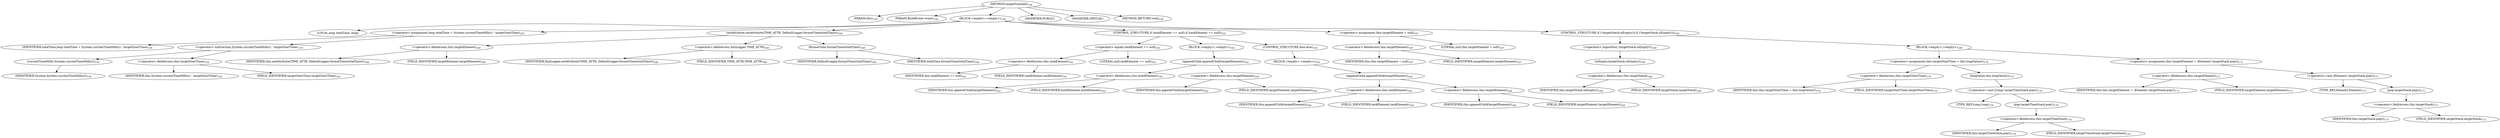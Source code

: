 digraph "targetFinished" {  
"337" [label = <(METHOD,targetFinished)<SUB>158</SUB>> ]
"338" [label = <(PARAM,this)<SUB>158</SUB>> ]
"339" [label = <(PARAM,BuildEvent event)<SUB>158</SUB>> ]
"340" [label = <(BLOCK,&lt;empty&gt;,&lt;empty&gt;)<SUB>158</SUB>> ]
"341" [label = <(LOCAL,long totalTime: long)> ]
"342" [label = <(&lt;operator&gt;.assignment,long totalTime = System.currentTimeMillis() - targetStartTime)<SUB>159</SUB>> ]
"343" [label = <(IDENTIFIER,totalTime,long totalTime = System.currentTimeMillis() - targetStartTime)<SUB>159</SUB>> ]
"344" [label = <(&lt;operator&gt;.subtraction,System.currentTimeMillis() - targetStartTime)<SUB>159</SUB>> ]
"345" [label = <(currentTimeMillis,System.currentTimeMillis())<SUB>159</SUB>> ]
"346" [label = <(IDENTIFIER,System,System.currentTimeMillis())<SUB>159</SUB>> ]
"347" [label = <(&lt;operator&gt;.fieldAccess,this.targetStartTime)<SUB>159</SUB>> ]
"348" [label = <(IDENTIFIER,this,System.currentTimeMillis() - targetStartTime)<SUB>159</SUB>> ]
"349" [label = <(FIELD_IDENTIFIER,targetStartTime,targetStartTime)<SUB>159</SUB>> ]
"350" [label = <(setAttribute,setAttribute(TIME_ATTR, DefaultLogger.formatTime(totalTime)))<SUB>160</SUB>> ]
"351" [label = <(&lt;operator&gt;.fieldAccess,this.targetElement)<SUB>160</SUB>> ]
"352" [label = <(IDENTIFIER,this,setAttribute(TIME_ATTR, DefaultLogger.formatTime(totalTime)))<SUB>160</SUB>> ]
"353" [label = <(FIELD_IDENTIFIER,targetElement,targetElement)<SUB>160</SUB>> ]
"354" [label = <(&lt;operator&gt;.fieldAccess,XmlLogger.TIME_ATTR)<SUB>160</SUB>> ]
"355" [label = <(IDENTIFIER,XmlLogger,setAttribute(TIME_ATTR, DefaultLogger.formatTime(totalTime)))<SUB>160</SUB>> ]
"356" [label = <(FIELD_IDENTIFIER,TIME_ATTR,TIME_ATTR)<SUB>160</SUB>> ]
"357" [label = <(formatTime,formatTime(totalTime))<SUB>160</SUB>> ]
"358" [label = <(IDENTIFIER,DefaultLogger,formatTime(totalTime))<SUB>160</SUB>> ]
"359" [label = <(IDENTIFIER,totalTime,formatTime(totalTime))<SUB>160</SUB>> ]
"360" [label = <(CONTROL_STRUCTURE,if (taskElement == null),if (taskElement == null))<SUB>161</SUB>> ]
"361" [label = <(&lt;operator&gt;.equals,taskElement == null)<SUB>161</SUB>> ]
"362" [label = <(&lt;operator&gt;.fieldAccess,this.taskElement)<SUB>161</SUB>> ]
"363" [label = <(IDENTIFIER,this,taskElement == null)<SUB>161</SUB>> ]
"364" [label = <(FIELD_IDENTIFIER,taskElement,taskElement)<SUB>161</SUB>> ]
"365" [label = <(LITERAL,null,taskElement == null)<SUB>161</SUB>> ]
"366" [label = <(BLOCK,&lt;empty&gt;,&lt;empty&gt;)<SUB>161</SUB>> ]
"367" [label = <(appendChild,appendChild(targetElement))<SUB>162</SUB>> ]
"368" [label = <(&lt;operator&gt;.fieldAccess,this.buildElement)<SUB>162</SUB>> ]
"369" [label = <(IDENTIFIER,this,appendChild(targetElement))<SUB>162</SUB>> ]
"370" [label = <(FIELD_IDENTIFIER,buildElement,buildElement)<SUB>162</SUB>> ]
"371" [label = <(&lt;operator&gt;.fieldAccess,this.targetElement)<SUB>162</SUB>> ]
"372" [label = <(IDENTIFIER,this,appendChild(targetElement))<SUB>162</SUB>> ]
"373" [label = <(FIELD_IDENTIFIER,targetElement,targetElement)<SUB>162</SUB>> ]
"374" [label = <(CONTROL_STRUCTURE,else,else)<SUB>163</SUB>> ]
"375" [label = <(BLOCK,&lt;empty&gt;,&lt;empty&gt;)<SUB>163</SUB>> ]
"376" [label = <(appendChild,appendChild(targetElement))<SUB>164</SUB>> ]
"377" [label = <(&lt;operator&gt;.fieldAccess,this.taskElement)<SUB>164</SUB>> ]
"378" [label = <(IDENTIFIER,this,appendChild(targetElement))<SUB>164</SUB>> ]
"379" [label = <(FIELD_IDENTIFIER,taskElement,taskElement)<SUB>164</SUB>> ]
"380" [label = <(&lt;operator&gt;.fieldAccess,this.targetElement)<SUB>164</SUB>> ]
"381" [label = <(IDENTIFIER,this,appendChild(targetElement))<SUB>164</SUB>> ]
"382" [label = <(FIELD_IDENTIFIER,targetElement,targetElement)<SUB>164</SUB>> ]
"383" [label = <(&lt;operator&gt;.assignment,this.targetElement = null)<SUB>167</SUB>> ]
"384" [label = <(&lt;operator&gt;.fieldAccess,this.targetElement)<SUB>167</SUB>> ]
"385" [label = <(IDENTIFIER,this,this.targetElement = null)<SUB>167</SUB>> ]
"386" [label = <(FIELD_IDENTIFIER,targetElement,targetElement)<SUB>167</SUB>> ]
"387" [label = <(LITERAL,null,this.targetElement = null)<SUB>167</SUB>> ]
"388" [label = <(CONTROL_STRUCTURE,if (!targetStack.isEmpty()),if (!targetStack.isEmpty()))<SUB>169</SUB>> ]
"389" [label = <(&lt;operator&gt;.logicalNot,!targetStack.isEmpty())<SUB>169</SUB>> ]
"390" [label = <(isEmpty,targetStack.isEmpty())<SUB>169</SUB>> ]
"391" [label = <(&lt;operator&gt;.fieldAccess,this.targetStack)<SUB>169</SUB>> ]
"392" [label = <(IDENTIFIER,this,targetStack.isEmpty())<SUB>169</SUB>> ]
"393" [label = <(FIELD_IDENTIFIER,targetStack,targetStack)<SUB>169</SUB>> ]
"394" [label = <(BLOCK,&lt;empty&gt;,&lt;empty&gt;)<SUB>169</SUB>> ]
"395" [label = <(&lt;operator&gt;.assignment,this.targetStartTime = this.longValue())<SUB>170</SUB>> ]
"396" [label = <(&lt;operator&gt;.fieldAccess,this.targetStartTime)<SUB>170</SUB>> ]
"397" [label = <(IDENTIFIER,this,this.targetStartTime = this.longValue())<SUB>170</SUB>> ]
"398" [label = <(FIELD_IDENTIFIER,targetStartTime,targetStartTime)<SUB>170</SUB>> ]
"399" [label = <(longValue,this.longValue())<SUB>170</SUB>> ]
"400" [label = <(&lt;operator&gt;.cast,(Long) targetTimeStack.pop())<SUB>170</SUB>> ]
"401" [label = <(TYPE_REF,Long,Long)<SUB>170</SUB>> ]
"402" [label = <(pop,targetTimeStack.pop())<SUB>170</SUB>> ]
"403" [label = <(&lt;operator&gt;.fieldAccess,this.targetTimeStack)<SUB>170</SUB>> ]
"404" [label = <(IDENTIFIER,this,targetTimeStack.pop())<SUB>170</SUB>> ]
"405" [label = <(FIELD_IDENTIFIER,targetTimeStack,targetTimeStack)<SUB>170</SUB>> ]
"406" [label = <(&lt;operator&gt;.assignment,this.targetElement = (Element) targetStack.pop())<SUB>171</SUB>> ]
"407" [label = <(&lt;operator&gt;.fieldAccess,this.targetElement)<SUB>171</SUB>> ]
"408" [label = <(IDENTIFIER,this,this.targetElement = (Element) targetStack.pop())<SUB>171</SUB>> ]
"409" [label = <(FIELD_IDENTIFIER,targetElement,targetElement)<SUB>171</SUB>> ]
"410" [label = <(&lt;operator&gt;.cast,(Element) targetStack.pop())<SUB>171</SUB>> ]
"411" [label = <(TYPE_REF,Element,Element)<SUB>171</SUB>> ]
"412" [label = <(pop,targetStack.pop())<SUB>171</SUB>> ]
"413" [label = <(&lt;operator&gt;.fieldAccess,this.targetStack)<SUB>171</SUB>> ]
"414" [label = <(IDENTIFIER,this,targetStack.pop())<SUB>171</SUB>> ]
"415" [label = <(FIELD_IDENTIFIER,targetStack,targetStack)<SUB>171</SUB>> ]
"416" [label = <(MODIFIER,PUBLIC)> ]
"417" [label = <(MODIFIER,VIRTUAL)> ]
"418" [label = <(METHOD_RETURN,void)<SUB>158</SUB>> ]
  "337" -> "338" 
  "337" -> "339" 
  "337" -> "340" 
  "337" -> "416" 
  "337" -> "417" 
  "337" -> "418" 
  "340" -> "341" 
  "340" -> "342" 
  "340" -> "350" 
  "340" -> "360" 
  "340" -> "383" 
  "340" -> "388" 
  "342" -> "343" 
  "342" -> "344" 
  "344" -> "345" 
  "344" -> "347" 
  "345" -> "346" 
  "347" -> "348" 
  "347" -> "349" 
  "350" -> "351" 
  "350" -> "354" 
  "350" -> "357" 
  "351" -> "352" 
  "351" -> "353" 
  "354" -> "355" 
  "354" -> "356" 
  "357" -> "358" 
  "357" -> "359" 
  "360" -> "361" 
  "360" -> "366" 
  "360" -> "374" 
  "361" -> "362" 
  "361" -> "365" 
  "362" -> "363" 
  "362" -> "364" 
  "366" -> "367" 
  "367" -> "368" 
  "367" -> "371" 
  "368" -> "369" 
  "368" -> "370" 
  "371" -> "372" 
  "371" -> "373" 
  "374" -> "375" 
  "375" -> "376" 
  "376" -> "377" 
  "376" -> "380" 
  "377" -> "378" 
  "377" -> "379" 
  "380" -> "381" 
  "380" -> "382" 
  "383" -> "384" 
  "383" -> "387" 
  "384" -> "385" 
  "384" -> "386" 
  "388" -> "389" 
  "388" -> "394" 
  "389" -> "390" 
  "390" -> "391" 
  "391" -> "392" 
  "391" -> "393" 
  "394" -> "395" 
  "394" -> "406" 
  "395" -> "396" 
  "395" -> "399" 
  "396" -> "397" 
  "396" -> "398" 
  "399" -> "400" 
  "400" -> "401" 
  "400" -> "402" 
  "402" -> "403" 
  "403" -> "404" 
  "403" -> "405" 
  "406" -> "407" 
  "406" -> "410" 
  "407" -> "408" 
  "407" -> "409" 
  "410" -> "411" 
  "410" -> "412" 
  "412" -> "413" 
  "413" -> "414" 
  "413" -> "415" 
}
